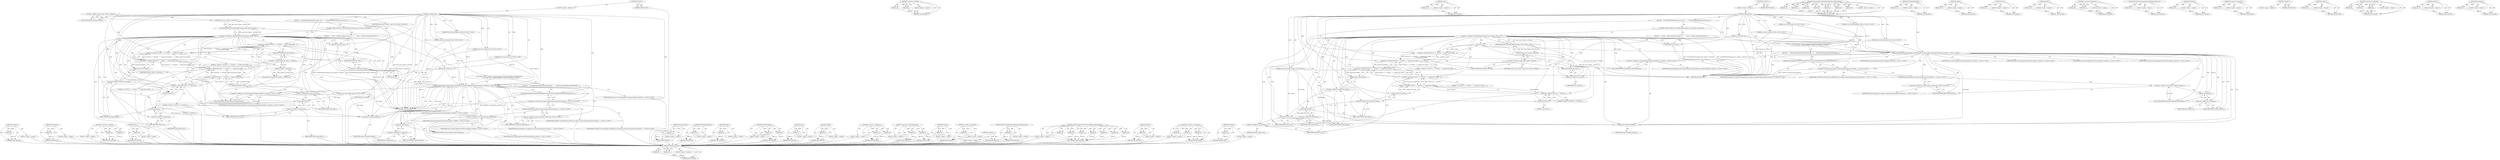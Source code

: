 digraph "GetPrefs" {
vulnerable_182 [label=<(METHOD,IsKnownCategory)>];
vulnerable_183 [label=<(PARAM,p1)>];
vulnerable_184 [label=<(PARAM,p2)>];
vulnerable_185 [label=<(BLOCK,&lt;empty&gt;,&lt;empty&gt;)>];
vulnerable_186 [label=<(METHOD_RETURN,ANY)>];
vulnerable_133 [label=<(METHOD,&lt;operator&gt;.shiftLeft)>];
vulnerable_134 [label=<(PARAM,p1)>];
vulnerable_135 [label=<(PARAM,p2)>];
vulnerable_136 [label=<(BLOCK,&lt;empty&gt;,&lt;empty&gt;)>];
vulnerable_137 [label=<(METHOD_RETURN,ANY)>];
vulnerable_154 [label=<(METHOD,spec)>];
vulnerable_155 [label=<(PARAM,p1)>];
vulnerable_156 [label=<(BLOCK,&lt;empty&gt;,&lt;empty&gt;)>];
vulnerable_157 [label=<(METHOD_RETURN,ANY)>];
vulnerable_6 [label=<(METHOD,&lt;global&gt;)<SUB>1</SUB>>];
vulnerable_7 [label=<(BLOCK,&lt;empty&gt;,&lt;empty&gt;)<SUB>1</SUB>>];
vulnerable_8 [label=<(METHOD,ImageFetched)<SUB>1</SUB>>];
vulnerable_9 [label="<(PARAM,const ContentSuggestion::ID&amp; id)<SUB>1</SUB>>"];
vulnerable_10 [label=<(PARAM,const GURL&amp; url)<SUB>2</SUB>>];
vulnerable_11 [label="<(PARAM,const base::string16&amp; title)<SUB>3</SUB>>"];
vulnerable_12 [label="<(PARAM,const base::string16&amp; text)<SUB>4</SUB>>"];
vulnerable_13 [label="<(PARAM,base::Time timeout_at)<SUB>5</SUB>>"];
vulnerable_14 [label="<(PARAM,const gfx::Image&amp; image)<SUB>6</SUB>>"];
vulnerable_15 [label=<(BLOCK,{
    if (!ShouldNotifyInState(app_status_liste...,{
    if (!ShouldNotifyInState(app_status_liste...)<SUB>6</SUB>>];
vulnerable_16 [label=<(CONTROL_STRUCTURE,IF,if (!ShouldNotifyInState(app_status_listener_.GetState())))<SUB>7</SUB>>];
vulnerable_17 [label=<(&lt;operator&gt;.logicalNot,!ShouldNotifyInState(app_status_listener_.GetSt...)<SUB>7</SUB>>];
vulnerable_18 [label=<(ShouldNotifyInState,ShouldNotifyInState(app_status_listener_.GetSta...)<SUB>7</SUB>>];
vulnerable_19 [label=<(GetState,app_status_listener_.GetState())<SUB>7</SUB>>];
vulnerable_20 [label=<(&lt;operator&gt;.fieldAccess,app_status_listener_.GetState)<SUB>7</SUB>>];
vulnerable_21 [label=<(IDENTIFIER,app_status_listener_,app_status_listener_.GetState())<SUB>7</SUB>>];
vulnerable_22 [label=<(FIELD_IDENTIFIER,GetState,GetState)<SUB>7</SUB>>];
vulnerable_23 [label=<(BLOCK,{
      return;  // Became foreground while we ...,{
      return;  // Became foreground while we ...)<SUB>7</SUB>>];
vulnerable_24 [label=<(RETURN,return;,return;)<SUB>8</SUB>>];
vulnerable_25 [label=<(&lt;operator&gt;.shiftLeft,DVLOG(1) &lt;&lt; &quot;Fetched &quot; &lt;&lt; image.Size().width() ...)<SUB>10</SUB>>];
vulnerable_26 [label=<(&lt;operator&gt;.shiftLeft,DVLOG(1) &lt;&lt; &quot;Fetched &quot; &lt;&lt; image.Size().width() ...)<SUB>10</SUB>>];
vulnerable_27 [label=<(&lt;operator&gt;.shiftLeft,DVLOG(1) &lt;&lt; &quot;Fetched &quot; &lt;&lt; image.Size().width() ...)<SUB>10</SUB>>];
vulnerable_28 [label=<(&lt;operator&gt;.shiftLeft,DVLOG(1) &lt;&lt; &quot;Fetched &quot; &lt;&lt; image.Size().width() ...)<SUB>10</SUB>>];
vulnerable_29 [label=<(&lt;operator&gt;.shiftLeft,DVLOG(1) &lt;&lt; &quot;Fetched &quot; &lt;&lt; image.Size().width())<SUB>10</SUB>>];
vulnerable_30 [label=<(&lt;operator&gt;.shiftLeft,DVLOG(1) &lt;&lt; &quot;Fetched &quot;)<SUB>10</SUB>>];
vulnerable_31 [label=<(DVLOG,DVLOG(1))<SUB>10</SUB>>];
vulnerable_32 [label=<(LITERAL,1,DVLOG(1))<SUB>10</SUB>>];
vulnerable_33 [label=<(LITERAL,&quot;Fetched &quot;,DVLOG(1) &lt;&lt; &quot;Fetched &quot;)<SUB>10</SUB>>];
vulnerable_34 [label=<(width,image.Size().width())<SUB>10</SUB>>];
vulnerable_35 [label=<(&lt;operator&gt;.fieldAccess,image.Size().width)<SUB>10</SUB>>];
vulnerable_36 [label=<(Size,image.Size())<SUB>10</SUB>>];
vulnerable_37 [label=<(&lt;operator&gt;.fieldAccess,image.Size)<SUB>10</SUB>>];
vulnerable_38 [label=<(IDENTIFIER,image,image.Size())<SUB>10</SUB>>];
vulnerable_39 [label=<(FIELD_IDENTIFIER,Size,Size)<SUB>10</SUB>>];
vulnerable_40 [label=<(FIELD_IDENTIFIER,width,width)<SUB>10</SUB>>];
vulnerable_41 [label=<(LITERAL,&quot;x&quot;,DVLOG(1) &lt;&lt; &quot;Fetched &quot; &lt;&lt; image.Size().width() ...)<SUB>10</SUB>>];
vulnerable_42 [label=<(height,image.Size().height())<SUB>11</SUB>>];
vulnerable_43 [label=<(&lt;operator&gt;.fieldAccess,image.Size().height)<SUB>11</SUB>>];
vulnerable_44 [label=<(Size,image.Size())<SUB>11</SUB>>];
vulnerable_45 [label=<(&lt;operator&gt;.fieldAccess,image.Size)<SUB>11</SUB>>];
vulnerable_46 [label=<(IDENTIFIER,image,image.Size())<SUB>11</SUB>>];
vulnerable_47 [label=<(FIELD_IDENTIFIER,Size,Size)<SUB>11</SUB>>];
vulnerable_48 [label=<(FIELD_IDENTIFIER,height,height)<SUB>11</SUB>>];
vulnerable_49 [label=<(LITERAL,&quot; image for &quot;,DVLOG(1) &lt;&lt; &quot;Fetched &quot; &lt;&lt; image.Size().width() ...)<SUB>11</SUB>>];
vulnerable_50 [label=<(spec,url.spec())<SUB>11</SUB>>];
vulnerable_51 [label=<(&lt;operator&gt;.fieldAccess,url.spec)<SUB>11</SUB>>];
vulnerable_52 [label=<(IDENTIFIER,url,url.spec())<SUB>11</SUB>>];
vulnerable_53 [label=<(FIELD_IDENTIFIER,spec,spec)<SUB>11</SUB>>];
vulnerable_54 [label="<(CONTROL_STRUCTURE,IF,if (ContentSuggestionsNotificationHelper::SendNotification(
             id, url, title, text, CropSquare(image), timeout_at)))<SUB>12</SUB>>"];
vulnerable_55 [label="<(ContentSuggestionsNotificationHelper.SendNotification,ContentSuggestionsNotificationHelper::SendNotif...)<SUB>12</SUB>>"];
vulnerable_56 [label="<(&lt;operator&gt;.fieldAccess,ContentSuggestionsNotificationHelper::SendNotif...)<SUB>12</SUB>>"];
vulnerable_57 [label="<(IDENTIFIER,ContentSuggestionsNotificationHelper,ContentSuggestionsNotificationHelper::SendNotif...)<SUB>12</SUB>>"];
vulnerable_58 [label=<(FIELD_IDENTIFIER,SendNotification,SendNotification)<SUB>12</SUB>>];
vulnerable_59 [label="<(IDENTIFIER,id,ContentSuggestionsNotificationHelper::SendNotif...)<SUB>13</SUB>>"];
vulnerable_60 [label="<(IDENTIFIER,url,ContentSuggestionsNotificationHelper::SendNotif...)<SUB>13</SUB>>"];
vulnerable_61 [label="<(IDENTIFIER,title,ContentSuggestionsNotificationHelper::SendNotif...)<SUB>13</SUB>>"];
vulnerable_62 [label="<(IDENTIFIER,text,ContentSuggestionsNotificationHelper::SendNotif...)<SUB>13</SUB>>"];
vulnerable_63 [label=<(CropSquare,CropSquare(image))<SUB>13</SUB>>];
vulnerable_64 [label=<(IDENTIFIER,image,CropSquare(image))<SUB>13</SUB>>];
vulnerable_65 [label="<(IDENTIFIER,timeout_at,ContentSuggestionsNotificationHelper::SendNotif...)<SUB>13</SUB>>"];
vulnerable_66 [label=<(BLOCK,{
       RecordContentSuggestionsNotificationIm...,{
       RecordContentSuggestionsNotificationIm...)<SUB>13</SUB>>];
vulnerable_67 [label=<(RecordContentSuggestionsNotificationImpression,RecordContentSuggestionsNotificationImpression(...)<SUB>14</SUB>>];
vulnerable_68 [label="<(&lt;operator&gt;.conditional,id.category().IsKnownCategory(KnownCategories::...)<SUB>15</SUB>>"];
vulnerable_69 [label="<(IsKnownCategory,id.category().IsKnownCategory(KnownCategories::...)<SUB>15</SUB>>"];
vulnerable_70 [label=<(&lt;operator&gt;.fieldAccess,id.category().IsKnownCategory)<SUB>15</SUB>>];
vulnerable_71 [label=<(category,id.category())<SUB>15</SUB>>];
vulnerable_72 [label=<(&lt;operator&gt;.fieldAccess,id.category)<SUB>15</SUB>>];
vulnerable_73 [label=<(IDENTIFIER,id,id.category())<SUB>15</SUB>>];
vulnerable_74 [label=<(FIELD_IDENTIFIER,category,category)<SUB>15</SUB>>];
vulnerable_75 [label=<(FIELD_IDENTIFIER,IsKnownCategory,IsKnownCategory)<SUB>15</SUB>>];
vulnerable_76 [label="<(&lt;operator&gt;.fieldAccess,KnownCategories::ARTICLES)<SUB>15</SUB>>"];
vulnerable_77 [label="<(IDENTIFIER,KnownCategories,id.category().IsKnownCategory(KnownCategories::...)<SUB>15</SUB>>"];
vulnerable_78 [label=<(FIELD_IDENTIFIER,ARTICLES,ARTICLES)<SUB>15</SUB>>];
vulnerable_79 [label="<(IDENTIFIER,CONTENT_SUGGESTIONS_ARTICLE,id.category().IsKnownCategory(KnownCategories::...)<SUB>16</SUB>>"];
vulnerable_80 [label="<(IDENTIFIER,CONTENT_SUGGESTIONS_NONARTICLE,id.category().IsKnownCategory(KnownCategories::...)<SUB>17</SUB>>"];
vulnerable_81 [label=<(METHOD_RETURN,void)<SUB>1</SUB>>];
vulnerable_83 [label=<(METHOD_RETURN,ANY)<SUB>1</SUB>>];
vulnerable_158 [label=<(METHOD,ContentSuggestionsNotificationHelper.SendNotification)>];
vulnerable_159 [label=<(PARAM,p1)>];
vulnerable_160 [label=<(PARAM,p2)>];
vulnerable_161 [label=<(PARAM,p3)>];
vulnerable_162 [label=<(PARAM,p4)>];
vulnerable_163 [label=<(PARAM,p5)>];
vulnerable_164 [label=<(PARAM,p6)>];
vulnerable_165 [label=<(PARAM,p7)>];
vulnerable_166 [label=<(BLOCK,&lt;empty&gt;,&lt;empty&gt;)>];
vulnerable_167 [label=<(METHOD_RETURN,ANY)>];
vulnerable_120 [label=<(METHOD,ShouldNotifyInState)>];
vulnerable_121 [label=<(PARAM,p1)>];
vulnerable_122 [label=<(BLOCK,&lt;empty&gt;,&lt;empty&gt;)>];
vulnerable_123 [label=<(METHOD_RETURN,ANY)>];
vulnerable_150 [label=<(METHOD,height)>];
vulnerable_151 [label=<(PARAM,p1)>];
vulnerable_152 [label=<(BLOCK,&lt;empty&gt;,&lt;empty&gt;)>];
vulnerable_153 [label=<(METHOD_RETURN,ANY)>];
vulnerable_146 [label=<(METHOD,Size)>];
vulnerable_147 [label=<(PARAM,p1)>];
vulnerable_148 [label=<(BLOCK,&lt;empty&gt;,&lt;empty&gt;)>];
vulnerable_149 [label=<(METHOD_RETURN,ANY)>];
vulnerable_142 [label=<(METHOD,width)>];
vulnerable_143 [label=<(PARAM,p1)>];
vulnerable_144 [label=<(BLOCK,&lt;empty&gt;,&lt;empty&gt;)>];
vulnerable_145 [label=<(METHOD_RETURN,ANY)>];
vulnerable_128 [label=<(METHOD,&lt;operator&gt;.fieldAccess)>];
vulnerable_129 [label=<(PARAM,p1)>];
vulnerable_130 [label=<(PARAM,p2)>];
vulnerable_131 [label=<(BLOCK,&lt;empty&gt;,&lt;empty&gt;)>];
vulnerable_132 [label=<(METHOD_RETURN,ANY)>];
vulnerable_172 [label=<(METHOD,RecordContentSuggestionsNotificationImpression)>];
vulnerable_173 [label=<(PARAM,p1)>];
vulnerable_174 [label=<(BLOCK,&lt;empty&gt;,&lt;empty&gt;)>];
vulnerable_175 [label=<(METHOD_RETURN,ANY)>];
vulnerable_124 [label=<(METHOD,GetState)>];
vulnerable_125 [label=<(PARAM,p1)>];
vulnerable_126 [label=<(BLOCK,&lt;empty&gt;,&lt;empty&gt;)>];
vulnerable_127 [label=<(METHOD_RETURN,ANY)>];
vulnerable_116 [label=<(METHOD,&lt;operator&gt;.logicalNot)>];
vulnerable_117 [label=<(PARAM,p1)>];
vulnerable_118 [label=<(BLOCK,&lt;empty&gt;,&lt;empty&gt;)>];
vulnerable_119 [label=<(METHOD_RETURN,ANY)>];
vulnerable_110 [label=<(METHOD,&lt;global&gt;)<SUB>1</SUB>>];
vulnerable_111 [label=<(BLOCK,&lt;empty&gt;,&lt;empty&gt;)>];
vulnerable_112 [label=<(METHOD_RETURN,ANY)>];
vulnerable_187 [label=<(METHOD,category)>];
vulnerable_188 [label=<(PARAM,p1)>];
vulnerable_189 [label=<(BLOCK,&lt;empty&gt;,&lt;empty&gt;)>];
vulnerable_190 [label=<(METHOD_RETURN,ANY)>];
vulnerable_176 [label=<(METHOD,&lt;operator&gt;.conditional)>];
vulnerable_177 [label=<(PARAM,p1)>];
vulnerable_178 [label=<(PARAM,p2)>];
vulnerable_179 [label=<(PARAM,p3)>];
vulnerable_180 [label=<(BLOCK,&lt;empty&gt;,&lt;empty&gt;)>];
vulnerable_181 [label=<(METHOD_RETURN,ANY)>];
vulnerable_138 [label=<(METHOD,DVLOG)>];
vulnerable_139 [label=<(PARAM,p1)>];
vulnerable_140 [label=<(BLOCK,&lt;empty&gt;,&lt;empty&gt;)>];
vulnerable_141 [label=<(METHOD_RETURN,ANY)>];
vulnerable_168 [label=<(METHOD,CropSquare)>];
vulnerable_169 [label=<(PARAM,p1)>];
vulnerable_170 [label=<(BLOCK,&lt;empty&gt;,&lt;empty&gt;)>];
vulnerable_171 [label=<(METHOD_RETURN,ANY)>];
fixed_205 [label=<(METHOD,category)>];
fixed_206 [label=<(PARAM,p1)>];
fixed_207 [label=<(BLOCK,&lt;empty&gt;,&lt;empty&gt;)>];
fixed_208 [label=<(METHOD_RETURN,ANY)>];
fixed_186 [label=<(METHOD,CropSquare)>];
fixed_187 [label=<(PARAM,p1)>];
fixed_188 [label=<(BLOCK,&lt;empty&gt;,&lt;empty&gt;)>];
fixed_189 [label=<(METHOD_RETURN,ANY)>];
fixed_138 [label=<(METHOD,&lt;operator&gt;.shiftLeft)>];
fixed_139 [label=<(PARAM,p1)>];
fixed_140 [label=<(PARAM,p2)>];
fixed_141 [label=<(BLOCK,&lt;empty&gt;,&lt;empty&gt;)>];
fixed_142 [label=<(METHOD_RETURN,ANY)>];
fixed_159 [label=<(METHOD,spec)>];
fixed_160 [label=<(PARAM,p1)>];
fixed_161 [label=<(BLOCK,&lt;empty&gt;,&lt;empty&gt;)>];
fixed_162 [label=<(METHOD_RETURN,ANY)>];
fixed_6 [label=<(METHOD,&lt;global&gt;)<SUB>1</SUB>>];
fixed_7 [label=<(BLOCK,&lt;empty&gt;,&lt;empty&gt;)<SUB>1</SUB>>];
fixed_8 [label=<(METHOD,ImageFetched)<SUB>1</SUB>>];
fixed_9 [label="<(PARAM,const ContentSuggestion::ID&amp; id)<SUB>1</SUB>>"];
fixed_10 [label=<(PARAM,const GURL&amp; url)<SUB>2</SUB>>];
fixed_11 [label="<(PARAM,const base::string16&amp; title)<SUB>3</SUB>>"];
fixed_12 [label="<(PARAM,const base::string16&amp; text)<SUB>4</SUB>>"];
fixed_13 [label="<(PARAM,base::Time timeout_at)<SUB>5</SUB>>"];
fixed_14 [label="<(PARAM,const gfx::Image&amp; image)<SUB>6</SUB>>"];
fixed_15 [label=<(BLOCK,{
    if (!ShouldNotifyInState(app_status_liste...,{
    if (!ShouldNotifyInState(app_status_liste...)<SUB>6</SUB>>];
fixed_16 [label=<(CONTROL_STRUCTURE,IF,if (!ShouldNotifyInState(app_status_listener_.GetState())))<SUB>7</SUB>>];
fixed_17 [label=<(&lt;operator&gt;.logicalNot,!ShouldNotifyInState(app_status_listener_.GetSt...)<SUB>7</SUB>>];
fixed_18 [label=<(ShouldNotifyInState,ShouldNotifyInState(app_status_listener_.GetSta...)<SUB>7</SUB>>];
fixed_19 [label=<(GetState,app_status_listener_.GetState())<SUB>7</SUB>>];
fixed_20 [label=<(&lt;operator&gt;.fieldAccess,app_status_listener_.GetState)<SUB>7</SUB>>];
fixed_21 [label=<(IDENTIFIER,app_status_listener_,app_status_listener_.GetState())<SUB>7</SUB>>];
fixed_22 [label=<(FIELD_IDENTIFIER,GetState,GetState)<SUB>7</SUB>>];
fixed_23 [label=<(BLOCK,{
      return;  // Became foreground while we ...,{
      return;  // Became foreground while we ...)<SUB>7</SUB>>];
fixed_24 [label=<(RETURN,return;,return;)<SUB>8</SUB>>];
fixed_25 [label=<(&lt;operator&gt;.shiftLeft,DVLOG(1) &lt;&lt; &quot;Fetched &quot; &lt;&lt; image.Size().width() ...)<SUB>10</SUB>>];
fixed_26 [label=<(&lt;operator&gt;.shiftLeft,DVLOG(1) &lt;&lt; &quot;Fetched &quot; &lt;&lt; image.Size().width() ...)<SUB>10</SUB>>];
fixed_27 [label=<(&lt;operator&gt;.shiftLeft,DVLOG(1) &lt;&lt; &quot;Fetched &quot; &lt;&lt; image.Size().width() ...)<SUB>10</SUB>>];
fixed_28 [label=<(&lt;operator&gt;.shiftLeft,DVLOG(1) &lt;&lt; &quot;Fetched &quot; &lt;&lt; image.Size().width() ...)<SUB>10</SUB>>];
fixed_29 [label=<(&lt;operator&gt;.shiftLeft,DVLOG(1) &lt;&lt; &quot;Fetched &quot; &lt;&lt; image.Size().width())<SUB>10</SUB>>];
fixed_30 [label=<(&lt;operator&gt;.shiftLeft,DVLOG(1) &lt;&lt; &quot;Fetched &quot;)<SUB>10</SUB>>];
fixed_31 [label=<(DVLOG,DVLOG(1))<SUB>10</SUB>>];
fixed_32 [label=<(LITERAL,1,DVLOG(1))<SUB>10</SUB>>];
fixed_33 [label=<(LITERAL,&quot;Fetched &quot;,DVLOG(1) &lt;&lt; &quot;Fetched &quot;)<SUB>10</SUB>>];
fixed_34 [label=<(width,image.Size().width())<SUB>10</SUB>>];
fixed_35 [label=<(&lt;operator&gt;.fieldAccess,image.Size().width)<SUB>10</SUB>>];
fixed_36 [label=<(Size,image.Size())<SUB>10</SUB>>];
fixed_37 [label=<(&lt;operator&gt;.fieldAccess,image.Size)<SUB>10</SUB>>];
fixed_38 [label=<(IDENTIFIER,image,image.Size())<SUB>10</SUB>>];
fixed_39 [label=<(FIELD_IDENTIFIER,Size,Size)<SUB>10</SUB>>];
fixed_40 [label=<(FIELD_IDENTIFIER,width,width)<SUB>10</SUB>>];
fixed_41 [label=<(LITERAL,&quot;x&quot;,DVLOG(1) &lt;&lt; &quot;Fetched &quot; &lt;&lt; image.Size().width() ...)<SUB>10</SUB>>];
fixed_42 [label=<(height,image.Size().height())<SUB>11</SUB>>];
fixed_43 [label=<(&lt;operator&gt;.fieldAccess,image.Size().height)<SUB>11</SUB>>];
fixed_44 [label=<(Size,image.Size())<SUB>11</SUB>>];
fixed_45 [label=<(&lt;operator&gt;.fieldAccess,image.Size)<SUB>11</SUB>>];
fixed_46 [label=<(IDENTIFIER,image,image.Size())<SUB>11</SUB>>];
fixed_47 [label=<(FIELD_IDENTIFIER,Size,Size)<SUB>11</SUB>>];
fixed_48 [label=<(FIELD_IDENTIFIER,height,height)<SUB>11</SUB>>];
fixed_49 [label=<(LITERAL,&quot; image for &quot;,DVLOG(1) &lt;&lt; &quot;Fetched &quot; &lt;&lt; image.Size().width() ...)<SUB>11</SUB>>];
fixed_50 [label=<(spec,url.spec())<SUB>11</SUB>>];
fixed_51 [label=<(&lt;operator&gt;.fieldAccess,url.spec)<SUB>11</SUB>>];
fixed_52 [label=<(IDENTIFIER,url,url.spec())<SUB>11</SUB>>];
fixed_53 [label=<(FIELD_IDENTIFIER,spec,spec)<SUB>11</SUB>>];
fixed_54 [label=<(ConsumeQuota,ConsumeQuota(profile_-&gt;GetPrefs()))<SUB>12</SUB>>];
fixed_55 [label=<(GetPrefs,profile_-&gt;GetPrefs())<SUB>12</SUB>>];
fixed_56 [label=<(&lt;operator&gt;.indirectFieldAccess,profile_-&gt;GetPrefs)<SUB>12</SUB>>];
fixed_57 [label=<(IDENTIFIER,profile_,profile_-&gt;GetPrefs())<SUB>12</SUB>>];
fixed_58 [label=<(FIELD_IDENTIFIER,GetPrefs,GetPrefs)<SUB>12</SUB>>];
fixed_59 [label="<(CONTROL_STRUCTURE,IF,if (ContentSuggestionsNotificationHelper::SendNotification(
             id, url, title, text, CropSquare(image), timeout_at)))<SUB>13</SUB>>"];
fixed_60 [label="<(ContentSuggestionsNotificationHelper.SendNotification,ContentSuggestionsNotificationHelper::SendNotif...)<SUB>13</SUB>>"];
fixed_61 [label="<(&lt;operator&gt;.fieldAccess,ContentSuggestionsNotificationHelper::SendNotif...)<SUB>13</SUB>>"];
fixed_62 [label="<(IDENTIFIER,ContentSuggestionsNotificationHelper,ContentSuggestionsNotificationHelper::SendNotif...)<SUB>13</SUB>>"];
fixed_63 [label=<(FIELD_IDENTIFIER,SendNotification,SendNotification)<SUB>13</SUB>>];
fixed_64 [label="<(IDENTIFIER,id,ContentSuggestionsNotificationHelper::SendNotif...)<SUB>14</SUB>>"];
fixed_65 [label="<(IDENTIFIER,url,ContentSuggestionsNotificationHelper::SendNotif...)<SUB>14</SUB>>"];
fixed_66 [label="<(IDENTIFIER,title,ContentSuggestionsNotificationHelper::SendNotif...)<SUB>14</SUB>>"];
fixed_67 [label="<(IDENTIFIER,text,ContentSuggestionsNotificationHelper::SendNotif...)<SUB>14</SUB>>"];
fixed_68 [label=<(CropSquare,CropSquare(image))<SUB>14</SUB>>];
fixed_69 [label=<(IDENTIFIER,image,CropSquare(image))<SUB>14</SUB>>];
fixed_70 [label="<(IDENTIFIER,timeout_at,ContentSuggestionsNotificationHelper::SendNotif...)<SUB>14</SUB>>"];
fixed_71 [label=<(BLOCK,{
       RecordContentSuggestionsNotificationIm...,{
       RecordContentSuggestionsNotificationIm...)<SUB>14</SUB>>];
fixed_72 [label=<(RecordContentSuggestionsNotificationImpression,RecordContentSuggestionsNotificationImpression(...)<SUB>15</SUB>>];
fixed_73 [label="<(&lt;operator&gt;.conditional,id.category().IsKnownCategory(KnownCategories::...)<SUB>16</SUB>>"];
fixed_74 [label="<(IsKnownCategory,id.category().IsKnownCategory(KnownCategories::...)<SUB>16</SUB>>"];
fixed_75 [label=<(&lt;operator&gt;.fieldAccess,id.category().IsKnownCategory)<SUB>16</SUB>>];
fixed_76 [label=<(category,id.category())<SUB>16</SUB>>];
fixed_77 [label=<(&lt;operator&gt;.fieldAccess,id.category)<SUB>16</SUB>>];
fixed_78 [label=<(IDENTIFIER,id,id.category())<SUB>16</SUB>>];
fixed_79 [label=<(FIELD_IDENTIFIER,category,category)<SUB>16</SUB>>];
fixed_80 [label=<(FIELD_IDENTIFIER,IsKnownCategory,IsKnownCategory)<SUB>16</SUB>>];
fixed_81 [label="<(&lt;operator&gt;.fieldAccess,KnownCategories::ARTICLES)<SUB>16</SUB>>"];
fixed_82 [label="<(IDENTIFIER,KnownCategories,id.category().IsKnownCategory(KnownCategories::...)<SUB>16</SUB>>"];
fixed_83 [label=<(FIELD_IDENTIFIER,ARTICLES,ARTICLES)<SUB>16</SUB>>];
fixed_84 [label="<(IDENTIFIER,CONTENT_SUGGESTIONS_ARTICLE,id.category().IsKnownCategory(KnownCategories::...)<SUB>17</SUB>>"];
fixed_85 [label="<(IDENTIFIER,CONTENT_SUGGESTIONS_NONARTICLE,id.category().IsKnownCategory(KnownCategories::...)<SUB>18</SUB>>"];
fixed_86 [label=<(METHOD_RETURN,void)<SUB>1</SUB>>];
fixed_88 [label=<(METHOD_RETURN,ANY)<SUB>1</SUB>>];
fixed_163 [label=<(METHOD,ConsumeQuota)>];
fixed_164 [label=<(PARAM,p1)>];
fixed_165 [label=<(BLOCK,&lt;empty&gt;,&lt;empty&gt;)>];
fixed_166 [label=<(METHOD_RETURN,ANY)>];
fixed_125 [label=<(METHOD,ShouldNotifyInState)>];
fixed_126 [label=<(PARAM,p1)>];
fixed_127 [label=<(BLOCK,&lt;empty&gt;,&lt;empty&gt;)>];
fixed_128 [label=<(METHOD_RETURN,ANY)>];
fixed_155 [label=<(METHOD,height)>];
fixed_156 [label=<(PARAM,p1)>];
fixed_157 [label=<(BLOCK,&lt;empty&gt;,&lt;empty&gt;)>];
fixed_158 [label=<(METHOD_RETURN,ANY)>];
fixed_200 [label=<(METHOD,IsKnownCategory)>];
fixed_201 [label=<(PARAM,p1)>];
fixed_202 [label=<(PARAM,p2)>];
fixed_203 [label=<(BLOCK,&lt;empty&gt;,&lt;empty&gt;)>];
fixed_204 [label=<(METHOD_RETURN,ANY)>];
fixed_151 [label=<(METHOD,Size)>];
fixed_152 [label=<(PARAM,p1)>];
fixed_153 [label=<(BLOCK,&lt;empty&gt;,&lt;empty&gt;)>];
fixed_154 [label=<(METHOD_RETURN,ANY)>];
fixed_147 [label=<(METHOD,width)>];
fixed_148 [label=<(PARAM,p1)>];
fixed_149 [label=<(BLOCK,&lt;empty&gt;,&lt;empty&gt;)>];
fixed_150 [label=<(METHOD_RETURN,ANY)>];
fixed_133 [label=<(METHOD,&lt;operator&gt;.fieldAccess)>];
fixed_134 [label=<(PARAM,p1)>];
fixed_135 [label=<(PARAM,p2)>];
fixed_136 [label=<(BLOCK,&lt;empty&gt;,&lt;empty&gt;)>];
fixed_137 [label=<(METHOD_RETURN,ANY)>];
fixed_171 [label=<(METHOD,&lt;operator&gt;.indirectFieldAccess)>];
fixed_172 [label=<(PARAM,p1)>];
fixed_173 [label=<(PARAM,p2)>];
fixed_174 [label=<(BLOCK,&lt;empty&gt;,&lt;empty&gt;)>];
fixed_175 [label=<(METHOD_RETURN,ANY)>];
fixed_129 [label=<(METHOD,GetState)>];
fixed_130 [label=<(PARAM,p1)>];
fixed_131 [label=<(BLOCK,&lt;empty&gt;,&lt;empty&gt;)>];
fixed_132 [label=<(METHOD_RETURN,ANY)>];
fixed_121 [label=<(METHOD,&lt;operator&gt;.logicalNot)>];
fixed_122 [label=<(PARAM,p1)>];
fixed_123 [label=<(BLOCK,&lt;empty&gt;,&lt;empty&gt;)>];
fixed_124 [label=<(METHOD_RETURN,ANY)>];
fixed_115 [label=<(METHOD,&lt;global&gt;)<SUB>1</SUB>>];
fixed_116 [label=<(BLOCK,&lt;empty&gt;,&lt;empty&gt;)>];
fixed_117 [label=<(METHOD_RETURN,ANY)>];
fixed_190 [label=<(METHOD,RecordContentSuggestionsNotificationImpression)>];
fixed_191 [label=<(PARAM,p1)>];
fixed_192 [label=<(BLOCK,&lt;empty&gt;,&lt;empty&gt;)>];
fixed_193 [label=<(METHOD_RETURN,ANY)>];
fixed_176 [label=<(METHOD,ContentSuggestionsNotificationHelper.SendNotification)>];
fixed_177 [label=<(PARAM,p1)>];
fixed_178 [label=<(PARAM,p2)>];
fixed_179 [label=<(PARAM,p3)>];
fixed_180 [label=<(PARAM,p4)>];
fixed_181 [label=<(PARAM,p5)>];
fixed_182 [label=<(PARAM,p6)>];
fixed_183 [label=<(PARAM,p7)>];
fixed_184 [label=<(BLOCK,&lt;empty&gt;,&lt;empty&gt;)>];
fixed_185 [label=<(METHOD_RETURN,ANY)>];
fixed_143 [label=<(METHOD,DVLOG)>];
fixed_144 [label=<(PARAM,p1)>];
fixed_145 [label=<(BLOCK,&lt;empty&gt;,&lt;empty&gt;)>];
fixed_146 [label=<(METHOD_RETURN,ANY)>];
fixed_194 [label=<(METHOD,&lt;operator&gt;.conditional)>];
fixed_195 [label=<(PARAM,p1)>];
fixed_196 [label=<(PARAM,p2)>];
fixed_197 [label=<(PARAM,p3)>];
fixed_198 [label=<(BLOCK,&lt;empty&gt;,&lt;empty&gt;)>];
fixed_199 [label=<(METHOD_RETURN,ANY)>];
fixed_167 [label=<(METHOD,GetPrefs)>];
fixed_168 [label=<(PARAM,p1)>];
fixed_169 [label=<(BLOCK,&lt;empty&gt;,&lt;empty&gt;)>];
fixed_170 [label=<(METHOD_RETURN,ANY)>];
vulnerable_182 -> vulnerable_183  [key=0, label="AST: "];
vulnerable_182 -> vulnerable_183  [key=1, label="DDG: "];
vulnerable_182 -> vulnerable_185  [key=0, label="AST: "];
vulnerable_182 -> vulnerable_184  [key=0, label="AST: "];
vulnerable_182 -> vulnerable_184  [key=1, label="DDG: "];
vulnerable_182 -> vulnerable_186  [key=0, label="AST: "];
vulnerable_182 -> vulnerable_186  [key=1, label="CFG: "];
vulnerable_183 -> vulnerable_186  [key=0, label="DDG: p1"];
vulnerable_184 -> vulnerable_186  [key=0, label="DDG: p2"];
vulnerable_133 -> vulnerable_134  [key=0, label="AST: "];
vulnerable_133 -> vulnerable_134  [key=1, label="DDG: "];
vulnerable_133 -> vulnerable_136  [key=0, label="AST: "];
vulnerable_133 -> vulnerable_135  [key=0, label="AST: "];
vulnerable_133 -> vulnerable_135  [key=1, label="DDG: "];
vulnerable_133 -> vulnerable_137  [key=0, label="AST: "];
vulnerable_133 -> vulnerable_137  [key=1, label="CFG: "];
vulnerable_134 -> vulnerable_137  [key=0, label="DDG: p1"];
vulnerable_135 -> vulnerable_137  [key=0, label="DDG: p2"];
vulnerable_154 -> vulnerable_155  [key=0, label="AST: "];
vulnerable_154 -> vulnerable_155  [key=1, label="DDG: "];
vulnerable_154 -> vulnerable_156  [key=0, label="AST: "];
vulnerable_154 -> vulnerable_157  [key=0, label="AST: "];
vulnerable_154 -> vulnerable_157  [key=1, label="CFG: "];
vulnerable_155 -> vulnerable_157  [key=0, label="DDG: p1"];
vulnerable_6 -> vulnerable_7  [key=0, label="AST: "];
vulnerable_6 -> vulnerable_83  [key=0, label="AST: "];
vulnerable_6 -> vulnerable_83  [key=1, label="CFG: "];
vulnerable_7 -> vulnerable_8  [key=0, label="AST: "];
vulnerable_8 -> vulnerable_9  [key=0, label="AST: "];
vulnerable_8 -> vulnerable_9  [key=1, label="DDG: "];
vulnerable_8 -> vulnerable_10  [key=0, label="AST: "];
vulnerable_8 -> vulnerable_10  [key=1, label="DDG: "];
vulnerable_8 -> vulnerable_11  [key=0, label="AST: "];
vulnerable_8 -> vulnerable_11  [key=1, label="DDG: "];
vulnerable_8 -> vulnerable_12  [key=0, label="AST: "];
vulnerable_8 -> vulnerable_12  [key=1, label="DDG: "];
vulnerable_8 -> vulnerable_13  [key=0, label="AST: "];
vulnerable_8 -> vulnerable_13  [key=1, label="DDG: "];
vulnerable_8 -> vulnerable_14  [key=0, label="AST: "];
vulnerable_8 -> vulnerable_14  [key=1, label="DDG: "];
vulnerable_8 -> vulnerable_15  [key=0, label="AST: "];
vulnerable_8 -> vulnerable_81  [key=0, label="AST: "];
vulnerable_8 -> vulnerable_22  [key=0, label="CFG: "];
vulnerable_8 -> vulnerable_24  [key=0, label="DDG: "];
vulnerable_8 -> vulnerable_26  [key=0, label="DDG: "];
vulnerable_8 -> vulnerable_55  [key=0, label="DDG: "];
vulnerable_8 -> vulnerable_63  [key=0, label="DDG: "];
vulnerable_8 -> vulnerable_67  [key=0, label="DDG: "];
vulnerable_8 -> vulnerable_28  [key=0, label="DDG: "];
vulnerable_8 -> vulnerable_68  [key=0, label="DDG: "];
vulnerable_8 -> vulnerable_30  [key=0, label="DDG: "];
vulnerable_8 -> vulnerable_31  [key=0, label="DDG: "];
vulnerable_9 -> vulnerable_81  [key=0, label="DDG: id"];
vulnerable_9 -> vulnerable_55  [key=0, label="DDG: id"];
vulnerable_10 -> vulnerable_81  [key=0, label="DDG: url"];
vulnerable_10 -> vulnerable_50  [key=0, label="DDG: url"];
vulnerable_10 -> vulnerable_55  [key=0, label="DDG: url"];
vulnerable_11 -> vulnerable_81  [key=0, label="DDG: title"];
vulnerable_11 -> vulnerable_55  [key=0, label="DDG: title"];
vulnerable_12 -> vulnerable_81  [key=0, label="DDG: text"];
vulnerable_12 -> vulnerable_55  [key=0, label="DDG: text"];
vulnerable_13 -> vulnerable_81  [key=0, label="DDG: timeout_at"];
vulnerable_13 -> vulnerable_55  [key=0, label="DDG: timeout_at"];
vulnerable_14 -> vulnerable_81  [key=0, label="DDG: image"];
vulnerable_14 -> vulnerable_63  [key=0, label="DDG: image"];
vulnerable_14 -> vulnerable_44  [key=0, label="DDG: image"];
vulnerable_14 -> vulnerable_36  [key=0, label="DDG: image"];
vulnerable_15 -> vulnerable_16  [key=0, label="AST: "];
vulnerable_15 -> vulnerable_25  [key=0, label="AST: "];
vulnerable_15 -> vulnerable_54  [key=0, label="AST: "];
vulnerable_16 -> vulnerable_17  [key=0, label="AST: "];
vulnerable_16 -> vulnerable_23  [key=0, label="AST: "];
vulnerable_17 -> vulnerable_18  [key=0, label="AST: "];
vulnerable_17 -> vulnerable_24  [key=0, label="CFG: "];
vulnerable_17 -> vulnerable_24  [key=1, label="CDG: "];
vulnerable_17 -> vulnerable_31  [key=0, label="CFG: "];
vulnerable_17 -> vulnerable_31  [key=1, label="CDG: "];
vulnerable_17 -> vulnerable_81  [key=0, label="DDG: ShouldNotifyInState(app_status_listener_.GetState())"];
vulnerable_17 -> vulnerable_81  [key=1, label="DDG: !ShouldNotifyInState(app_status_listener_.GetState())"];
vulnerable_17 -> vulnerable_47  [key=0, label="CDG: "];
vulnerable_17 -> vulnerable_30  [key=0, label="CDG: "];
vulnerable_17 -> vulnerable_34  [key=0, label="CDG: "];
vulnerable_17 -> vulnerable_48  [key=0, label="CDG: "];
vulnerable_17 -> vulnerable_26  [key=0, label="CDG: "];
vulnerable_17 -> vulnerable_42  [key=0, label="CDG: "];
vulnerable_17 -> vulnerable_51  [key=0, label="CDG: "];
vulnerable_17 -> vulnerable_28  [key=0, label="CDG: "];
vulnerable_17 -> vulnerable_37  [key=0, label="CDG: "];
vulnerable_17 -> vulnerable_25  [key=0, label="CDG: "];
vulnerable_17 -> vulnerable_56  [key=0, label="CDG: "];
vulnerable_17 -> vulnerable_45  [key=0, label="CDG: "];
vulnerable_17 -> vulnerable_27  [key=0, label="CDG: "];
vulnerable_17 -> vulnerable_40  [key=0, label="CDG: "];
vulnerable_17 -> vulnerable_29  [key=0, label="CDG: "];
vulnerable_17 -> vulnerable_50  [key=0, label="CDG: "];
vulnerable_17 -> vulnerable_44  [key=0, label="CDG: "];
vulnerable_17 -> vulnerable_35  [key=0, label="CDG: "];
vulnerable_17 -> vulnerable_43  [key=0, label="CDG: "];
vulnerable_17 -> vulnerable_58  [key=0, label="CDG: "];
vulnerable_17 -> vulnerable_36  [key=0, label="CDG: "];
vulnerable_17 -> vulnerable_53  [key=0, label="CDG: "];
vulnerable_17 -> vulnerable_63  [key=0, label="CDG: "];
vulnerable_17 -> vulnerable_55  [key=0, label="CDG: "];
vulnerable_17 -> vulnerable_39  [key=0, label="CDG: "];
vulnerable_18 -> vulnerable_19  [key=0, label="AST: "];
vulnerable_18 -> vulnerable_17  [key=0, label="CFG: "];
vulnerable_18 -> vulnerable_17  [key=1, label="DDG: app_status_listener_.GetState()"];
vulnerable_18 -> vulnerable_81  [key=0, label="DDG: app_status_listener_.GetState()"];
vulnerable_19 -> vulnerable_20  [key=0, label="AST: "];
vulnerable_19 -> vulnerable_18  [key=0, label="CFG: "];
vulnerable_19 -> vulnerable_18  [key=1, label="DDG: app_status_listener_.GetState"];
vulnerable_19 -> vulnerable_81  [key=0, label="DDG: app_status_listener_.GetState"];
vulnerable_20 -> vulnerable_21  [key=0, label="AST: "];
vulnerable_20 -> vulnerable_22  [key=0, label="AST: "];
vulnerable_20 -> vulnerable_19  [key=0, label="CFG: "];
vulnerable_22 -> vulnerable_20  [key=0, label="CFG: "];
vulnerable_23 -> vulnerable_24  [key=0, label="AST: "];
vulnerable_24 -> vulnerable_81  [key=0, label="CFG: "];
vulnerable_24 -> vulnerable_81  [key=1, label="DDG: &lt;RET&gt;"];
vulnerable_25 -> vulnerable_26  [key=0, label="AST: "];
vulnerable_25 -> vulnerable_50  [key=0, label="AST: "];
vulnerable_25 -> vulnerable_58  [key=0, label="CFG: "];
vulnerable_26 -> vulnerable_27  [key=0, label="AST: "];
vulnerable_26 -> vulnerable_49  [key=0, label="AST: "];
vulnerable_26 -> vulnerable_53  [key=0, label="CFG: "];
vulnerable_26 -> vulnerable_25  [key=0, label="DDG: DVLOG(1) &lt;&lt; &quot;Fetched &quot; &lt;&lt; image.Size().width() &lt;&lt; &quot;x&quot;
              &lt;&lt; image.Size().height()"];
vulnerable_26 -> vulnerable_25  [key=1, label="DDG: &quot; image for &quot;"];
vulnerable_27 -> vulnerable_28  [key=0, label="AST: "];
vulnerable_27 -> vulnerable_42  [key=0, label="AST: "];
vulnerable_27 -> vulnerable_26  [key=0, label="CFG: "];
vulnerable_27 -> vulnerable_26  [key=1, label="DDG: DVLOG(1) &lt;&lt; &quot;Fetched &quot; &lt;&lt; image.Size().width() &lt;&lt; &quot;x&quot;"];
vulnerable_27 -> vulnerable_26  [key=2, label="DDG: image.Size().height()"];
vulnerable_28 -> vulnerable_29  [key=0, label="AST: "];
vulnerable_28 -> vulnerable_41  [key=0, label="AST: "];
vulnerable_28 -> vulnerable_47  [key=0, label="CFG: "];
vulnerable_28 -> vulnerable_27  [key=0, label="DDG: DVLOG(1) &lt;&lt; &quot;Fetched &quot; &lt;&lt; image.Size().width()"];
vulnerable_28 -> vulnerable_27  [key=1, label="DDG: &quot;x&quot;"];
vulnerable_29 -> vulnerable_30  [key=0, label="AST: "];
vulnerable_29 -> vulnerable_34  [key=0, label="AST: "];
vulnerable_29 -> vulnerable_28  [key=0, label="CFG: "];
vulnerable_29 -> vulnerable_28  [key=1, label="DDG: DVLOG(1) &lt;&lt; &quot;Fetched &quot;"];
vulnerable_29 -> vulnerable_28  [key=2, label="DDG: image.Size().width()"];
vulnerable_30 -> vulnerable_31  [key=0, label="AST: "];
vulnerable_30 -> vulnerable_33  [key=0, label="AST: "];
vulnerable_30 -> vulnerable_39  [key=0, label="CFG: "];
vulnerable_30 -> vulnerable_29  [key=0, label="DDG: DVLOG(1)"];
vulnerable_30 -> vulnerable_29  [key=1, label="DDG: &quot;Fetched &quot;"];
vulnerable_31 -> vulnerable_32  [key=0, label="AST: "];
vulnerable_31 -> vulnerable_30  [key=0, label="CFG: "];
vulnerable_31 -> vulnerable_30  [key=1, label="DDG: 1"];
vulnerable_34 -> vulnerable_35  [key=0, label="AST: "];
vulnerable_34 -> vulnerable_29  [key=0, label="CFG: "];
vulnerable_34 -> vulnerable_29  [key=1, label="DDG: image.Size().width"];
vulnerable_35 -> vulnerable_36  [key=0, label="AST: "];
vulnerable_35 -> vulnerable_40  [key=0, label="AST: "];
vulnerable_35 -> vulnerable_34  [key=0, label="CFG: "];
vulnerable_36 -> vulnerable_37  [key=0, label="AST: "];
vulnerable_36 -> vulnerable_40  [key=0, label="CFG: "];
vulnerable_36 -> vulnerable_44  [key=0, label="DDG: image.Size"];
vulnerable_37 -> vulnerable_38  [key=0, label="AST: "];
vulnerable_37 -> vulnerable_39  [key=0, label="AST: "];
vulnerable_37 -> vulnerable_36  [key=0, label="CFG: "];
vulnerable_39 -> vulnerable_37  [key=0, label="CFG: "];
vulnerable_40 -> vulnerable_35  [key=0, label="CFG: "];
vulnerable_42 -> vulnerable_43  [key=0, label="AST: "];
vulnerable_42 -> vulnerable_27  [key=0, label="CFG: "];
vulnerable_42 -> vulnerable_27  [key=1, label="DDG: image.Size().height"];
vulnerable_43 -> vulnerable_44  [key=0, label="AST: "];
vulnerable_43 -> vulnerable_48  [key=0, label="AST: "];
vulnerable_43 -> vulnerable_42  [key=0, label="CFG: "];
vulnerable_44 -> vulnerable_45  [key=0, label="AST: "];
vulnerable_44 -> vulnerable_48  [key=0, label="CFG: "];
vulnerable_44 -> vulnerable_63  [key=0, label="DDG: image.Size"];
vulnerable_45 -> vulnerable_46  [key=0, label="AST: "];
vulnerable_45 -> vulnerable_47  [key=0, label="AST: "];
vulnerable_45 -> vulnerable_44  [key=0, label="CFG: "];
vulnerable_47 -> vulnerable_45  [key=0, label="CFG: "];
vulnerable_48 -> vulnerable_43  [key=0, label="CFG: "];
vulnerable_50 -> vulnerable_51  [key=0, label="AST: "];
vulnerable_50 -> vulnerable_25  [key=0, label="CFG: "];
vulnerable_50 -> vulnerable_25  [key=1, label="DDG: url.spec"];
vulnerable_50 -> vulnerable_55  [key=0, label="DDG: url.spec"];
vulnerable_51 -> vulnerable_52  [key=0, label="AST: "];
vulnerable_51 -> vulnerable_53  [key=0, label="AST: "];
vulnerable_51 -> vulnerable_50  [key=0, label="CFG: "];
vulnerable_53 -> vulnerable_51  [key=0, label="CFG: "];
vulnerable_54 -> vulnerable_55  [key=0, label="AST: "];
vulnerable_54 -> vulnerable_66  [key=0, label="AST: "];
vulnerable_55 -> vulnerable_56  [key=0, label="AST: "];
vulnerable_55 -> vulnerable_59  [key=0, label="AST: "];
vulnerable_55 -> vulnerable_60  [key=0, label="AST: "];
vulnerable_55 -> vulnerable_61  [key=0, label="AST: "];
vulnerable_55 -> vulnerable_62  [key=0, label="AST: "];
vulnerable_55 -> vulnerable_63  [key=0, label="AST: "];
vulnerable_55 -> vulnerable_65  [key=0, label="AST: "];
vulnerable_55 -> vulnerable_81  [key=0, label="CFG: "];
vulnerable_55 -> vulnerable_74  [key=0, label="CFG: "];
vulnerable_55 -> vulnerable_74  [key=1, label="CDG: "];
vulnerable_55 -> vulnerable_71  [key=0, label="DDG: id"];
vulnerable_55 -> vulnerable_71  [key=1, label="CDG: "];
vulnerable_55 -> vulnerable_68  [key=0, label="CDG: "];
vulnerable_55 -> vulnerable_75  [key=0, label="CDG: "];
vulnerable_55 -> vulnerable_72  [key=0, label="CDG: "];
vulnerable_55 -> vulnerable_69  [key=0, label="CDG: "];
vulnerable_55 -> vulnerable_67  [key=0, label="CDG: "];
vulnerable_55 -> vulnerable_76  [key=0, label="CDG: "];
vulnerable_55 -> vulnerable_70  [key=0, label="CDG: "];
vulnerable_55 -> vulnerable_78  [key=0, label="CDG: "];
vulnerable_56 -> vulnerable_57  [key=0, label="AST: "];
vulnerable_56 -> vulnerable_58  [key=0, label="AST: "];
vulnerable_56 -> vulnerable_63  [key=0, label="CFG: "];
vulnerable_58 -> vulnerable_56  [key=0, label="CFG: "];
vulnerable_63 -> vulnerable_64  [key=0, label="AST: "];
vulnerable_63 -> vulnerable_55  [key=0, label="CFG: "];
vulnerable_63 -> vulnerable_55  [key=1, label="DDG: image"];
vulnerable_66 -> vulnerable_67  [key=0, label="AST: "];
vulnerable_67 -> vulnerable_68  [key=0, label="AST: "];
vulnerable_67 -> vulnerable_81  [key=0, label="CFG: "];
vulnerable_68 -> vulnerable_69  [key=0, label="AST: "];
vulnerable_68 -> vulnerable_79  [key=0, label="AST: "];
vulnerable_68 -> vulnerable_80  [key=0, label="AST: "];
vulnerable_68 -> vulnerable_67  [key=0, label="CFG: "];
vulnerable_68 -> vulnerable_81  [key=0, label="DDG: CONTENT_SUGGESTIONS_ARTICLE"];
vulnerable_69 -> vulnerable_70  [key=0, label="AST: "];
vulnerable_69 -> vulnerable_76  [key=0, label="AST: "];
vulnerable_69 -> vulnerable_68  [key=0, label="CFG: "];
vulnerable_70 -> vulnerable_71  [key=0, label="AST: "];
vulnerable_70 -> vulnerable_75  [key=0, label="AST: "];
vulnerable_70 -> vulnerable_78  [key=0, label="CFG: "];
vulnerable_71 -> vulnerable_72  [key=0, label="AST: "];
vulnerable_71 -> vulnerable_75  [key=0, label="CFG: "];
vulnerable_72 -> vulnerable_73  [key=0, label="AST: "];
vulnerable_72 -> vulnerable_74  [key=0, label="AST: "];
vulnerable_72 -> vulnerable_71  [key=0, label="CFG: "];
vulnerable_74 -> vulnerable_72  [key=0, label="CFG: "];
vulnerable_75 -> vulnerable_70  [key=0, label="CFG: "];
vulnerable_76 -> vulnerable_77  [key=0, label="AST: "];
vulnerable_76 -> vulnerable_78  [key=0, label="AST: "];
vulnerable_76 -> vulnerable_69  [key=0, label="CFG: "];
vulnerable_78 -> vulnerable_76  [key=0, label="CFG: "];
vulnerable_158 -> vulnerable_159  [key=0, label="AST: "];
vulnerable_158 -> vulnerable_159  [key=1, label="DDG: "];
vulnerable_158 -> vulnerable_166  [key=0, label="AST: "];
vulnerable_158 -> vulnerable_160  [key=0, label="AST: "];
vulnerable_158 -> vulnerable_160  [key=1, label="DDG: "];
vulnerable_158 -> vulnerable_167  [key=0, label="AST: "];
vulnerable_158 -> vulnerable_167  [key=1, label="CFG: "];
vulnerable_158 -> vulnerable_161  [key=0, label="AST: "];
vulnerable_158 -> vulnerable_161  [key=1, label="DDG: "];
vulnerable_158 -> vulnerable_162  [key=0, label="AST: "];
vulnerable_158 -> vulnerable_162  [key=1, label="DDG: "];
vulnerable_158 -> vulnerable_163  [key=0, label="AST: "];
vulnerable_158 -> vulnerable_163  [key=1, label="DDG: "];
vulnerable_158 -> vulnerable_164  [key=0, label="AST: "];
vulnerable_158 -> vulnerable_164  [key=1, label="DDG: "];
vulnerable_158 -> vulnerable_165  [key=0, label="AST: "];
vulnerable_158 -> vulnerable_165  [key=1, label="DDG: "];
vulnerable_159 -> vulnerable_167  [key=0, label="DDG: p1"];
vulnerable_160 -> vulnerable_167  [key=0, label="DDG: p2"];
vulnerable_161 -> vulnerable_167  [key=0, label="DDG: p3"];
vulnerable_162 -> vulnerable_167  [key=0, label="DDG: p4"];
vulnerable_163 -> vulnerable_167  [key=0, label="DDG: p5"];
vulnerable_164 -> vulnerable_167  [key=0, label="DDG: p6"];
vulnerable_165 -> vulnerable_167  [key=0, label="DDG: p7"];
vulnerable_120 -> vulnerable_121  [key=0, label="AST: "];
vulnerable_120 -> vulnerable_121  [key=1, label="DDG: "];
vulnerable_120 -> vulnerable_122  [key=0, label="AST: "];
vulnerable_120 -> vulnerable_123  [key=0, label="AST: "];
vulnerable_120 -> vulnerable_123  [key=1, label="CFG: "];
vulnerable_121 -> vulnerable_123  [key=0, label="DDG: p1"];
vulnerable_150 -> vulnerable_151  [key=0, label="AST: "];
vulnerable_150 -> vulnerable_151  [key=1, label="DDG: "];
vulnerable_150 -> vulnerable_152  [key=0, label="AST: "];
vulnerable_150 -> vulnerable_153  [key=0, label="AST: "];
vulnerable_150 -> vulnerable_153  [key=1, label="CFG: "];
vulnerable_151 -> vulnerable_153  [key=0, label="DDG: p1"];
vulnerable_146 -> vulnerable_147  [key=0, label="AST: "];
vulnerable_146 -> vulnerable_147  [key=1, label="DDG: "];
vulnerable_146 -> vulnerable_148  [key=0, label="AST: "];
vulnerable_146 -> vulnerable_149  [key=0, label="AST: "];
vulnerable_146 -> vulnerable_149  [key=1, label="CFG: "];
vulnerable_147 -> vulnerable_149  [key=0, label="DDG: p1"];
vulnerable_142 -> vulnerable_143  [key=0, label="AST: "];
vulnerable_142 -> vulnerable_143  [key=1, label="DDG: "];
vulnerable_142 -> vulnerable_144  [key=0, label="AST: "];
vulnerable_142 -> vulnerable_145  [key=0, label="AST: "];
vulnerable_142 -> vulnerable_145  [key=1, label="CFG: "];
vulnerable_143 -> vulnerable_145  [key=0, label="DDG: p1"];
vulnerable_128 -> vulnerable_129  [key=0, label="AST: "];
vulnerable_128 -> vulnerable_129  [key=1, label="DDG: "];
vulnerable_128 -> vulnerable_131  [key=0, label="AST: "];
vulnerable_128 -> vulnerable_130  [key=0, label="AST: "];
vulnerable_128 -> vulnerable_130  [key=1, label="DDG: "];
vulnerable_128 -> vulnerable_132  [key=0, label="AST: "];
vulnerable_128 -> vulnerable_132  [key=1, label="CFG: "];
vulnerable_129 -> vulnerable_132  [key=0, label="DDG: p1"];
vulnerable_130 -> vulnerable_132  [key=0, label="DDG: p2"];
vulnerable_172 -> vulnerable_173  [key=0, label="AST: "];
vulnerable_172 -> vulnerable_173  [key=1, label="DDG: "];
vulnerable_172 -> vulnerable_174  [key=0, label="AST: "];
vulnerable_172 -> vulnerable_175  [key=0, label="AST: "];
vulnerable_172 -> vulnerable_175  [key=1, label="CFG: "];
vulnerable_173 -> vulnerable_175  [key=0, label="DDG: p1"];
vulnerable_124 -> vulnerable_125  [key=0, label="AST: "];
vulnerable_124 -> vulnerable_125  [key=1, label="DDG: "];
vulnerable_124 -> vulnerable_126  [key=0, label="AST: "];
vulnerable_124 -> vulnerable_127  [key=0, label="AST: "];
vulnerable_124 -> vulnerable_127  [key=1, label="CFG: "];
vulnerable_125 -> vulnerable_127  [key=0, label="DDG: p1"];
vulnerable_116 -> vulnerable_117  [key=0, label="AST: "];
vulnerable_116 -> vulnerable_117  [key=1, label="DDG: "];
vulnerable_116 -> vulnerable_118  [key=0, label="AST: "];
vulnerable_116 -> vulnerable_119  [key=0, label="AST: "];
vulnerable_116 -> vulnerable_119  [key=1, label="CFG: "];
vulnerable_117 -> vulnerable_119  [key=0, label="DDG: p1"];
vulnerable_110 -> vulnerable_111  [key=0, label="AST: "];
vulnerable_110 -> vulnerable_112  [key=0, label="AST: "];
vulnerable_110 -> vulnerable_112  [key=1, label="CFG: "];
vulnerable_187 -> vulnerable_188  [key=0, label="AST: "];
vulnerable_187 -> vulnerable_188  [key=1, label="DDG: "];
vulnerable_187 -> vulnerable_189  [key=0, label="AST: "];
vulnerable_187 -> vulnerable_190  [key=0, label="AST: "];
vulnerable_187 -> vulnerable_190  [key=1, label="CFG: "];
vulnerable_188 -> vulnerable_190  [key=0, label="DDG: p1"];
vulnerable_176 -> vulnerable_177  [key=0, label="AST: "];
vulnerable_176 -> vulnerable_177  [key=1, label="DDG: "];
vulnerable_176 -> vulnerable_180  [key=0, label="AST: "];
vulnerable_176 -> vulnerable_178  [key=0, label="AST: "];
vulnerable_176 -> vulnerable_178  [key=1, label="DDG: "];
vulnerable_176 -> vulnerable_181  [key=0, label="AST: "];
vulnerable_176 -> vulnerable_181  [key=1, label="CFG: "];
vulnerable_176 -> vulnerable_179  [key=0, label="AST: "];
vulnerable_176 -> vulnerable_179  [key=1, label="DDG: "];
vulnerable_177 -> vulnerable_181  [key=0, label="DDG: p1"];
vulnerable_178 -> vulnerable_181  [key=0, label="DDG: p2"];
vulnerable_179 -> vulnerable_181  [key=0, label="DDG: p3"];
vulnerable_138 -> vulnerable_139  [key=0, label="AST: "];
vulnerable_138 -> vulnerable_139  [key=1, label="DDG: "];
vulnerable_138 -> vulnerable_140  [key=0, label="AST: "];
vulnerable_138 -> vulnerable_141  [key=0, label="AST: "];
vulnerable_138 -> vulnerable_141  [key=1, label="CFG: "];
vulnerable_139 -> vulnerable_141  [key=0, label="DDG: p1"];
vulnerable_168 -> vulnerable_169  [key=0, label="AST: "];
vulnerable_168 -> vulnerable_169  [key=1, label="DDG: "];
vulnerable_168 -> vulnerable_170  [key=0, label="AST: "];
vulnerable_168 -> vulnerable_171  [key=0, label="AST: "];
vulnerable_168 -> vulnerable_171  [key=1, label="CFG: "];
vulnerable_169 -> vulnerable_171  [key=0, label="DDG: p1"];
fixed_205 -> fixed_206  [key=0, label="AST: "];
fixed_205 -> fixed_206  [key=1, label="DDG: "];
fixed_205 -> fixed_207  [key=0, label="AST: "];
fixed_205 -> fixed_208  [key=0, label="AST: "];
fixed_205 -> fixed_208  [key=1, label="CFG: "];
fixed_206 -> fixed_208  [key=0, label="DDG: p1"];
fixed_207 -> vulnerable_182  [key=0];
fixed_208 -> vulnerable_182  [key=0];
fixed_186 -> fixed_187  [key=0, label="AST: "];
fixed_186 -> fixed_187  [key=1, label="DDG: "];
fixed_186 -> fixed_188  [key=0, label="AST: "];
fixed_186 -> fixed_189  [key=0, label="AST: "];
fixed_186 -> fixed_189  [key=1, label="CFG: "];
fixed_187 -> fixed_189  [key=0, label="DDG: p1"];
fixed_188 -> vulnerable_182  [key=0];
fixed_189 -> vulnerable_182  [key=0];
fixed_138 -> fixed_139  [key=0, label="AST: "];
fixed_138 -> fixed_139  [key=1, label="DDG: "];
fixed_138 -> fixed_141  [key=0, label="AST: "];
fixed_138 -> fixed_140  [key=0, label="AST: "];
fixed_138 -> fixed_140  [key=1, label="DDG: "];
fixed_138 -> fixed_142  [key=0, label="AST: "];
fixed_138 -> fixed_142  [key=1, label="CFG: "];
fixed_139 -> fixed_142  [key=0, label="DDG: p1"];
fixed_140 -> fixed_142  [key=0, label="DDG: p2"];
fixed_141 -> vulnerable_182  [key=0];
fixed_142 -> vulnerable_182  [key=0];
fixed_159 -> fixed_160  [key=0, label="AST: "];
fixed_159 -> fixed_160  [key=1, label="DDG: "];
fixed_159 -> fixed_161  [key=0, label="AST: "];
fixed_159 -> fixed_162  [key=0, label="AST: "];
fixed_159 -> fixed_162  [key=1, label="CFG: "];
fixed_160 -> fixed_162  [key=0, label="DDG: p1"];
fixed_161 -> vulnerable_182  [key=0];
fixed_162 -> vulnerable_182  [key=0];
fixed_6 -> fixed_7  [key=0, label="AST: "];
fixed_6 -> fixed_88  [key=0, label="AST: "];
fixed_6 -> fixed_88  [key=1, label="CFG: "];
fixed_7 -> fixed_8  [key=0, label="AST: "];
fixed_8 -> fixed_9  [key=0, label="AST: "];
fixed_8 -> fixed_9  [key=1, label="DDG: "];
fixed_8 -> fixed_10  [key=0, label="AST: "];
fixed_8 -> fixed_10  [key=1, label="DDG: "];
fixed_8 -> fixed_11  [key=0, label="AST: "];
fixed_8 -> fixed_11  [key=1, label="DDG: "];
fixed_8 -> fixed_12  [key=0, label="AST: "];
fixed_8 -> fixed_12  [key=1, label="DDG: "];
fixed_8 -> fixed_13  [key=0, label="AST: "];
fixed_8 -> fixed_13  [key=1, label="DDG: "];
fixed_8 -> fixed_14  [key=0, label="AST: "];
fixed_8 -> fixed_14  [key=1, label="DDG: "];
fixed_8 -> fixed_15  [key=0, label="AST: "];
fixed_8 -> fixed_86  [key=0, label="AST: "];
fixed_8 -> fixed_22  [key=0, label="CFG: "];
fixed_8 -> fixed_24  [key=0, label="DDG: "];
fixed_8 -> fixed_26  [key=0, label="DDG: "];
fixed_8 -> fixed_60  [key=0, label="DDG: "];
fixed_8 -> fixed_68  [key=0, label="DDG: "];
fixed_8 -> fixed_72  [key=0, label="DDG: "];
fixed_8 -> fixed_28  [key=0, label="DDG: "];
fixed_8 -> fixed_73  [key=0, label="DDG: "];
fixed_8 -> fixed_30  [key=0, label="DDG: "];
fixed_8 -> fixed_31  [key=0, label="DDG: "];
fixed_9 -> fixed_86  [key=0, label="DDG: id"];
fixed_9 -> fixed_60  [key=0, label="DDG: id"];
fixed_10 -> fixed_86  [key=0, label="DDG: url"];
fixed_10 -> fixed_50  [key=0, label="DDG: url"];
fixed_10 -> fixed_60  [key=0, label="DDG: url"];
fixed_11 -> fixed_86  [key=0, label="DDG: title"];
fixed_11 -> fixed_60  [key=0, label="DDG: title"];
fixed_12 -> fixed_86  [key=0, label="DDG: text"];
fixed_12 -> fixed_60  [key=0, label="DDG: text"];
fixed_13 -> fixed_86  [key=0, label="DDG: timeout_at"];
fixed_13 -> fixed_60  [key=0, label="DDG: timeout_at"];
fixed_14 -> fixed_86  [key=0, label="DDG: image"];
fixed_14 -> fixed_68  [key=0, label="DDG: image"];
fixed_14 -> fixed_44  [key=0, label="DDG: image"];
fixed_14 -> fixed_36  [key=0, label="DDG: image"];
fixed_15 -> fixed_16  [key=0, label="AST: "];
fixed_15 -> fixed_25  [key=0, label="AST: "];
fixed_15 -> fixed_54  [key=0, label="AST: "];
fixed_15 -> fixed_59  [key=0, label="AST: "];
fixed_16 -> fixed_17  [key=0, label="AST: "];
fixed_16 -> fixed_23  [key=0, label="AST: "];
fixed_17 -> fixed_18  [key=0, label="AST: "];
fixed_17 -> fixed_24  [key=0, label="CFG: "];
fixed_17 -> fixed_24  [key=1, label="CDG: "];
fixed_17 -> fixed_31  [key=0, label="CFG: "];
fixed_17 -> fixed_31  [key=1, label="CDG: "];
fixed_17 -> fixed_86  [key=0, label="DDG: ShouldNotifyInState(app_status_listener_.GetState())"];
fixed_17 -> fixed_86  [key=1, label="DDG: !ShouldNotifyInState(app_status_listener_.GetState())"];
fixed_17 -> fixed_47  [key=0, label="CDG: "];
fixed_17 -> fixed_30  [key=0, label="CDG: "];
fixed_17 -> fixed_34  [key=0, label="CDG: "];
fixed_17 -> fixed_48  [key=0, label="CDG: "];
fixed_17 -> fixed_68  [key=0, label="CDG: "];
fixed_17 -> fixed_60  [key=0, label="CDG: "];
fixed_17 -> fixed_26  [key=0, label="CDG: "];
fixed_17 -> fixed_42  [key=0, label="CDG: "];
fixed_17 -> fixed_51  [key=0, label="CDG: "];
fixed_17 -> fixed_28  [key=0, label="CDG: "];
fixed_17 -> fixed_37  [key=0, label="CDG: "];
fixed_17 -> fixed_25  [key=0, label="CDG: "];
fixed_17 -> fixed_56  [key=0, label="CDG: "];
fixed_17 -> fixed_45  [key=0, label="CDG: "];
fixed_17 -> fixed_27  [key=0, label="CDG: "];
fixed_17 -> fixed_40  [key=0, label="CDG: "];
fixed_17 -> fixed_29  [key=0, label="CDG: "];
fixed_17 -> fixed_50  [key=0, label="CDG: "];
fixed_17 -> fixed_44  [key=0, label="CDG: "];
fixed_17 -> fixed_35  [key=0, label="CDG: "];
fixed_17 -> fixed_54  [key=0, label="CDG: "];
fixed_17 -> fixed_43  [key=0, label="CDG: "];
fixed_17 -> fixed_58  [key=0, label="CDG: "];
fixed_17 -> fixed_61  [key=0, label="CDG: "];
fixed_17 -> fixed_36  [key=0, label="CDG: "];
fixed_17 -> fixed_53  [key=0, label="CDG: "];
fixed_17 -> fixed_63  [key=0, label="CDG: "];
fixed_17 -> fixed_55  [key=0, label="CDG: "];
fixed_17 -> fixed_39  [key=0, label="CDG: "];
fixed_18 -> fixed_19  [key=0, label="AST: "];
fixed_18 -> fixed_17  [key=0, label="CFG: "];
fixed_18 -> fixed_17  [key=1, label="DDG: app_status_listener_.GetState()"];
fixed_18 -> fixed_86  [key=0, label="DDG: app_status_listener_.GetState()"];
fixed_19 -> fixed_20  [key=0, label="AST: "];
fixed_19 -> fixed_18  [key=0, label="CFG: "];
fixed_19 -> fixed_18  [key=1, label="DDG: app_status_listener_.GetState"];
fixed_19 -> fixed_86  [key=0, label="DDG: app_status_listener_.GetState"];
fixed_20 -> fixed_21  [key=0, label="AST: "];
fixed_20 -> fixed_22  [key=0, label="AST: "];
fixed_20 -> fixed_19  [key=0, label="CFG: "];
fixed_21 -> vulnerable_182  [key=0];
fixed_22 -> fixed_20  [key=0, label="CFG: "];
fixed_23 -> fixed_24  [key=0, label="AST: "];
fixed_24 -> fixed_86  [key=0, label="CFG: "];
fixed_24 -> fixed_86  [key=1, label="DDG: &lt;RET&gt;"];
fixed_25 -> fixed_26  [key=0, label="AST: "];
fixed_25 -> fixed_50  [key=0, label="AST: "];
fixed_25 -> fixed_58  [key=0, label="CFG: "];
fixed_26 -> fixed_27  [key=0, label="AST: "];
fixed_26 -> fixed_49  [key=0, label="AST: "];
fixed_26 -> fixed_53  [key=0, label="CFG: "];
fixed_26 -> fixed_25  [key=0, label="DDG: DVLOG(1) &lt;&lt; &quot;Fetched &quot; &lt;&lt; image.Size().width() &lt;&lt; &quot;x&quot;
              &lt;&lt; image.Size().height()"];
fixed_26 -> fixed_25  [key=1, label="DDG: &quot; image for &quot;"];
fixed_27 -> fixed_28  [key=0, label="AST: "];
fixed_27 -> fixed_42  [key=0, label="AST: "];
fixed_27 -> fixed_26  [key=0, label="CFG: "];
fixed_27 -> fixed_26  [key=1, label="DDG: DVLOG(1) &lt;&lt; &quot;Fetched &quot; &lt;&lt; image.Size().width() &lt;&lt; &quot;x&quot;"];
fixed_27 -> fixed_26  [key=2, label="DDG: image.Size().height()"];
fixed_28 -> fixed_29  [key=0, label="AST: "];
fixed_28 -> fixed_41  [key=0, label="AST: "];
fixed_28 -> fixed_47  [key=0, label="CFG: "];
fixed_28 -> fixed_27  [key=0, label="DDG: DVLOG(1) &lt;&lt; &quot;Fetched &quot; &lt;&lt; image.Size().width()"];
fixed_28 -> fixed_27  [key=1, label="DDG: &quot;x&quot;"];
fixed_29 -> fixed_30  [key=0, label="AST: "];
fixed_29 -> fixed_34  [key=0, label="AST: "];
fixed_29 -> fixed_28  [key=0, label="CFG: "];
fixed_29 -> fixed_28  [key=1, label="DDG: DVLOG(1) &lt;&lt; &quot;Fetched &quot;"];
fixed_29 -> fixed_28  [key=2, label="DDG: image.Size().width()"];
fixed_30 -> fixed_31  [key=0, label="AST: "];
fixed_30 -> fixed_33  [key=0, label="AST: "];
fixed_30 -> fixed_39  [key=0, label="CFG: "];
fixed_30 -> fixed_29  [key=0, label="DDG: DVLOG(1)"];
fixed_30 -> fixed_29  [key=1, label="DDG: &quot;Fetched &quot;"];
fixed_31 -> fixed_32  [key=0, label="AST: "];
fixed_31 -> fixed_30  [key=0, label="CFG: "];
fixed_31 -> fixed_30  [key=1, label="DDG: 1"];
fixed_32 -> vulnerable_182  [key=0];
fixed_33 -> vulnerable_182  [key=0];
fixed_34 -> fixed_35  [key=0, label="AST: "];
fixed_34 -> fixed_29  [key=0, label="CFG: "];
fixed_34 -> fixed_29  [key=1, label="DDG: image.Size().width"];
fixed_35 -> fixed_36  [key=0, label="AST: "];
fixed_35 -> fixed_40  [key=0, label="AST: "];
fixed_35 -> fixed_34  [key=0, label="CFG: "];
fixed_36 -> fixed_37  [key=0, label="AST: "];
fixed_36 -> fixed_40  [key=0, label="CFG: "];
fixed_36 -> fixed_44  [key=0, label="DDG: image.Size"];
fixed_37 -> fixed_38  [key=0, label="AST: "];
fixed_37 -> fixed_39  [key=0, label="AST: "];
fixed_37 -> fixed_36  [key=0, label="CFG: "];
fixed_38 -> vulnerable_182  [key=0];
fixed_39 -> fixed_37  [key=0, label="CFG: "];
fixed_40 -> fixed_35  [key=0, label="CFG: "];
fixed_41 -> vulnerable_182  [key=0];
fixed_42 -> fixed_43  [key=0, label="AST: "];
fixed_42 -> fixed_27  [key=0, label="CFG: "];
fixed_42 -> fixed_27  [key=1, label="DDG: image.Size().height"];
fixed_43 -> fixed_44  [key=0, label="AST: "];
fixed_43 -> fixed_48  [key=0, label="AST: "];
fixed_43 -> fixed_42  [key=0, label="CFG: "];
fixed_44 -> fixed_45  [key=0, label="AST: "];
fixed_44 -> fixed_48  [key=0, label="CFG: "];
fixed_44 -> fixed_68  [key=0, label="DDG: image.Size"];
fixed_45 -> fixed_46  [key=0, label="AST: "];
fixed_45 -> fixed_47  [key=0, label="AST: "];
fixed_45 -> fixed_44  [key=0, label="CFG: "];
fixed_46 -> vulnerable_182  [key=0];
fixed_47 -> fixed_45  [key=0, label="CFG: "];
fixed_48 -> fixed_43  [key=0, label="CFG: "];
fixed_49 -> vulnerable_182  [key=0];
fixed_50 -> fixed_51  [key=0, label="AST: "];
fixed_50 -> fixed_25  [key=0, label="CFG: "];
fixed_50 -> fixed_25  [key=1, label="DDG: url.spec"];
fixed_50 -> fixed_60  [key=0, label="DDG: url.spec"];
fixed_51 -> fixed_52  [key=0, label="AST: "];
fixed_51 -> fixed_53  [key=0, label="AST: "];
fixed_51 -> fixed_50  [key=0, label="CFG: "];
fixed_52 -> vulnerable_182  [key=0];
fixed_53 -> fixed_51  [key=0, label="CFG: "];
fixed_54 -> fixed_55  [key=0, label="AST: "];
fixed_54 -> fixed_63  [key=0, label="CFG: "];
fixed_55 -> fixed_56  [key=0, label="AST: "];
fixed_55 -> fixed_54  [key=0, label="CFG: "];
fixed_55 -> fixed_54  [key=1, label="DDG: profile_-&gt;GetPrefs"];
fixed_56 -> fixed_57  [key=0, label="AST: "];
fixed_56 -> fixed_58  [key=0, label="AST: "];
fixed_56 -> fixed_55  [key=0, label="CFG: "];
fixed_57 -> vulnerable_182  [key=0];
fixed_58 -> fixed_56  [key=0, label="CFG: "];
fixed_59 -> fixed_60  [key=0, label="AST: "];
fixed_59 -> fixed_71  [key=0, label="AST: "];
fixed_60 -> fixed_61  [key=0, label="AST: "];
fixed_60 -> fixed_64  [key=0, label="AST: "];
fixed_60 -> fixed_65  [key=0, label="AST: "];
fixed_60 -> fixed_66  [key=0, label="AST: "];
fixed_60 -> fixed_67  [key=0, label="AST: "];
fixed_60 -> fixed_68  [key=0, label="AST: "];
fixed_60 -> fixed_70  [key=0, label="AST: "];
fixed_60 -> fixed_86  [key=0, label="CFG: "];
fixed_60 -> fixed_79  [key=0, label="CFG: "];
fixed_60 -> fixed_79  [key=1, label="CDG: "];
fixed_60 -> fixed_76  [key=0, label="DDG: id"];
fixed_60 -> fixed_76  [key=1, label="CDG: "];
fixed_60 -> fixed_73  [key=0, label="CDG: "];
fixed_60 -> fixed_77  [key=0, label="CDG: "];
fixed_60 -> fixed_75  [key=0, label="CDG: "];
fixed_60 -> fixed_81  [key=0, label="CDG: "];
fixed_60 -> fixed_72  [key=0, label="CDG: "];
fixed_60 -> fixed_74  [key=0, label="CDG: "];
fixed_60 -> fixed_80  [key=0, label="CDG: "];
fixed_60 -> fixed_83  [key=0, label="CDG: "];
fixed_61 -> fixed_62  [key=0, label="AST: "];
fixed_61 -> fixed_63  [key=0, label="AST: "];
fixed_61 -> fixed_68  [key=0, label="CFG: "];
fixed_62 -> vulnerable_182  [key=0];
fixed_63 -> fixed_61  [key=0, label="CFG: "];
fixed_64 -> vulnerable_182  [key=0];
fixed_65 -> vulnerable_182  [key=0];
fixed_66 -> vulnerable_182  [key=0];
fixed_67 -> vulnerable_182  [key=0];
fixed_68 -> fixed_69  [key=0, label="AST: "];
fixed_68 -> fixed_60  [key=0, label="CFG: "];
fixed_68 -> fixed_60  [key=1, label="DDG: image"];
fixed_69 -> vulnerable_182  [key=0];
fixed_70 -> vulnerable_182  [key=0];
fixed_71 -> fixed_72  [key=0, label="AST: "];
fixed_72 -> fixed_73  [key=0, label="AST: "];
fixed_72 -> fixed_86  [key=0, label="CFG: "];
fixed_73 -> fixed_74  [key=0, label="AST: "];
fixed_73 -> fixed_84  [key=0, label="AST: "];
fixed_73 -> fixed_85  [key=0, label="AST: "];
fixed_73 -> fixed_72  [key=0, label="CFG: "];
fixed_73 -> fixed_86  [key=0, label="DDG: CONTENT_SUGGESTIONS_ARTICLE"];
fixed_74 -> fixed_75  [key=0, label="AST: "];
fixed_74 -> fixed_81  [key=0, label="AST: "];
fixed_74 -> fixed_73  [key=0, label="CFG: "];
fixed_75 -> fixed_76  [key=0, label="AST: "];
fixed_75 -> fixed_80  [key=0, label="AST: "];
fixed_75 -> fixed_83  [key=0, label="CFG: "];
fixed_76 -> fixed_77  [key=0, label="AST: "];
fixed_76 -> fixed_80  [key=0, label="CFG: "];
fixed_77 -> fixed_78  [key=0, label="AST: "];
fixed_77 -> fixed_79  [key=0, label="AST: "];
fixed_77 -> fixed_76  [key=0, label="CFG: "];
fixed_78 -> vulnerable_182  [key=0];
fixed_79 -> fixed_77  [key=0, label="CFG: "];
fixed_80 -> fixed_75  [key=0, label="CFG: "];
fixed_81 -> fixed_82  [key=0, label="AST: "];
fixed_81 -> fixed_83  [key=0, label="AST: "];
fixed_81 -> fixed_74  [key=0, label="CFG: "];
fixed_82 -> vulnerable_182  [key=0];
fixed_83 -> fixed_81  [key=0, label="CFG: "];
fixed_84 -> vulnerable_182  [key=0];
fixed_85 -> vulnerable_182  [key=0];
fixed_86 -> vulnerable_182  [key=0];
fixed_88 -> vulnerable_182  [key=0];
fixed_163 -> fixed_164  [key=0, label="AST: "];
fixed_163 -> fixed_164  [key=1, label="DDG: "];
fixed_163 -> fixed_165  [key=0, label="AST: "];
fixed_163 -> fixed_166  [key=0, label="AST: "];
fixed_163 -> fixed_166  [key=1, label="CFG: "];
fixed_164 -> fixed_166  [key=0, label="DDG: p1"];
fixed_165 -> vulnerable_182  [key=0];
fixed_166 -> vulnerable_182  [key=0];
fixed_125 -> fixed_126  [key=0, label="AST: "];
fixed_125 -> fixed_126  [key=1, label="DDG: "];
fixed_125 -> fixed_127  [key=0, label="AST: "];
fixed_125 -> fixed_128  [key=0, label="AST: "];
fixed_125 -> fixed_128  [key=1, label="CFG: "];
fixed_126 -> fixed_128  [key=0, label="DDG: p1"];
fixed_127 -> vulnerable_182  [key=0];
fixed_128 -> vulnerable_182  [key=0];
fixed_155 -> fixed_156  [key=0, label="AST: "];
fixed_155 -> fixed_156  [key=1, label="DDG: "];
fixed_155 -> fixed_157  [key=0, label="AST: "];
fixed_155 -> fixed_158  [key=0, label="AST: "];
fixed_155 -> fixed_158  [key=1, label="CFG: "];
fixed_156 -> fixed_158  [key=0, label="DDG: p1"];
fixed_157 -> vulnerable_182  [key=0];
fixed_158 -> vulnerable_182  [key=0];
fixed_200 -> fixed_201  [key=0, label="AST: "];
fixed_200 -> fixed_201  [key=1, label="DDG: "];
fixed_200 -> fixed_203  [key=0, label="AST: "];
fixed_200 -> fixed_202  [key=0, label="AST: "];
fixed_200 -> fixed_202  [key=1, label="DDG: "];
fixed_200 -> fixed_204  [key=0, label="AST: "];
fixed_200 -> fixed_204  [key=1, label="CFG: "];
fixed_201 -> fixed_204  [key=0, label="DDG: p1"];
fixed_202 -> fixed_204  [key=0, label="DDG: p2"];
fixed_203 -> vulnerable_182  [key=0];
fixed_204 -> vulnerable_182  [key=0];
fixed_151 -> fixed_152  [key=0, label="AST: "];
fixed_151 -> fixed_152  [key=1, label="DDG: "];
fixed_151 -> fixed_153  [key=0, label="AST: "];
fixed_151 -> fixed_154  [key=0, label="AST: "];
fixed_151 -> fixed_154  [key=1, label="CFG: "];
fixed_152 -> fixed_154  [key=0, label="DDG: p1"];
fixed_153 -> vulnerable_182  [key=0];
fixed_154 -> vulnerable_182  [key=0];
fixed_147 -> fixed_148  [key=0, label="AST: "];
fixed_147 -> fixed_148  [key=1, label="DDG: "];
fixed_147 -> fixed_149  [key=0, label="AST: "];
fixed_147 -> fixed_150  [key=0, label="AST: "];
fixed_147 -> fixed_150  [key=1, label="CFG: "];
fixed_148 -> fixed_150  [key=0, label="DDG: p1"];
fixed_149 -> vulnerable_182  [key=0];
fixed_150 -> vulnerable_182  [key=0];
fixed_133 -> fixed_134  [key=0, label="AST: "];
fixed_133 -> fixed_134  [key=1, label="DDG: "];
fixed_133 -> fixed_136  [key=0, label="AST: "];
fixed_133 -> fixed_135  [key=0, label="AST: "];
fixed_133 -> fixed_135  [key=1, label="DDG: "];
fixed_133 -> fixed_137  [key=0, label="AST: "];
fixed_133 -> fixed_137  [key=1, label="CFG: "];
fixed_134 -> fixed_137  [key=0, label="DDG: p1"];
fixed_135 -> fixed_137  [key=0, label="DDG: p2"];
fixed_136 -> vulnerable_182  [key=0];
fixed_137 -> vulnerable_182  [key=0];
fixed_171 -> fixed_172  [key=0, label="AST: "];
fixed_171 -> fixed_172  [key=1, label="DDG: "];
fixed_171 -> fixed_174  [key=0, label="AST: "];
fixed_171 -> fixed_173  [key=0, label="AST: "];
fixed_171 -> fixed_173  [key=1, label="DDG: "];
fixed_171 -> fixed_175  [key=0, label="AST: "];
fixed_171 -> fixed_175  [key=1, label="CFG: "];
fixed_172 -> fixed_175  [key=0, label="DDG: p1"];
fixed_173 -> fixed_175  [key=0, label="DDG: p2"];
fixed_174 -> vulnerable_182  [key=0];
fixed_175 -> vulnerable_182  [key=0];
fixed_129 -> fixed_130  [key=0, label="AST: "];
fixed_129 -> fixed_130  [key=1, label="DDG: "];
fixed_129 -> fixed_131  [key=0, label="AST: "];
fixed_129 -> fixed_132  [key=0, label="AST: "];
fixed_129 -> fixed_132  [key=1, label="CFG: "];
fixed_130 -> fixed_132  [key=0, label="DDG: p1"];
fixed_131 -> vulnerable_182  [key=0];
fixed_132 -> vulnerable_182  [key=0];
fixed_121 -> fixed_122  [key=0, label="AST: "];
fixed_121 -> fixed_122  [key=1, label="DDG: "];
fixed_121 -> fixed_123  [key=0, label="AST: "];
fixed_121 -> fixed_124  [key=0, label="AST: "];
fixed_121 -> fixed_124  [key=1, label="CFG: "];
fixed_122 -> fixed_124  [key=0, label="DDG: p1"];
fixed_123 -> vulnerable_182  [key=0];
fixed_124 -> vulnerable_182  [key=0];
fixed_115 -> fixed_116  [key=0, label="AST: "];
fixed_115 -> fixed_117  [key=0, label="AST: "];
fixed_115 -> fixed_117  [key=1, label="CFG: "];
fixed_116 -> vulnerable_182  [key=0];
fixed_117 -> vulnerable_182  [key=0];
fixed_190 -> fixed_191  [key=0, label="AST: "];
fixed_190 -> fixed_191  [key=1, label="DDG: "];
fixed_190 -> fixed_192  [key=0, label="AST: "];
fixed_190 -> fixed_193  [key=0, label="AST: "];
fixed_190 -> fixed_193  [key=1, label="CFG: "];
fixed_191 -> fixed_193  [key=0, label="DDG: p1"];
fixed_192 -> vulnerable_182  [key=0];
fixed_193 -> vulnerable_182  [key=0];
fixed_176 -> fixed_177  [key=0, label="AST: "];
fixed_176 -> fixed_177  [key=1, label="DDG: "];
fixed_176 -> fixed_184  [key=0, label="AST: "];
fixed_176 -> fixed_178  [key=0, label="AST: "];
fixed_176 -> fixed_178  [key=1, label="DDG: "];
fixed_176 -> fixed_185  [key=0, label="AST: "];
fixed_176 -> fixed_185  [key=1, label="CFG: "];
fixed_176 -> fixed_179  [key=0, label="AST: "];
fixed_176 -> fixed_179  [key=1, label="DDG: "];
fixed_176 -> fixed_180  [key=0, label="AST: "];
fixed_176 -> fixed_180  [key=1, label="DDG: "];
fixed_176 -> fixed_181  [key=0, label="AST: "];
fixed_176 -> fixed_181  [key=1, label="DDG: "];
fixed_176 -> fixed_182  [key=0, label="AST: "];
fixed_176 -> fixed_182  [key=1, label="DDG: "];
fixed_176 -> fixed_183  [key=0, label="AST: "];
fixed_176 -> fixed_183  [key=1, label="DDG: "];
fixed_177 -> fixed_185  [key=0, label="DDG: p1"];
fixed_178 -> fixed_185  [key=0, label="DDG: p2"];
fixed_179 -> fixed_185  [key=0, label="DDG: p3"];
fixed_180 -> fixed_185  [key=0, label="DDG: p4"];
fixed_181 -> fixed_185  [key=0, label="DDG: p5"];
fixed_182 -> fixed_185  [key=0, label="DDG: p6"];
fixed_183 -> fixed_185  [key=0, label="DDG: p7"];
fixed_184 -> vulnerable_182  [key=0];
fixed_185 -> vulnerable_182  [key=0];
fixed_143 -> fixed_144  [key=0, label="AST: "];
fixed_143 -> fixed_144  [key=1, label="DDG: "];
fixed_143 -> fixed_145  [key=0, label="AST: "];
fixed_143 -> fixed_146  [key=0, label="AST: "];
fixed_143 -> fixed_146  [key=1, label="CFG: "];
fixed_144 -> fixed_146  [key=0, label="DDG: p1"];
fixed_145 -> vulnerable_182  [key=0];
fixed_146 -> vulnerable_182  [key=0];
fixed_194 -> fixed_195  [key=0, label="AST: "];
fixed_194 -> fixed_195  [key=1, label="DDG: "];
fixed_194 -> fixed_198  [key=0, label="AST: "];
fixed_194 -> fixed_196  [key=0, label="AST: "];
fixed_194 -> fixed_196  [key=1, label="DDG: "];
fixed_194 -> fixed_199  [key=0, label="AST: "];
fixed_194 -> fixed_199  [key=1, label="CFG: "];
fixed_194 -> fixed_197  [key=0, label="AST: "];
fixed_194 -> fixed_197  [key=1, label="DDG: "];
fixed_195 -> fixed_199  [key=0, label="DDG: p1"];
fixed_196 -> fixed_199  [key=0, label="DDG: p2"];
fixed_197 -> fixed_199  [key=0, label="DDG: p3"];
fixed_198 -> vulnerable_182  [key=0];
fixed_199 -> vulnerable_182  [key=0];
fixed_167 -> fixed_168  [key=0, label="AST: "];
fixed_167 -> fixed_168  [key=1, label="DDG: "];
fixed_167 -> fixed_169  [key=0, label="AST: "];
fixed_167 -> fixed_170  [key=0, label="AST: "];
fixed_167 -> fixed_170  [key=1, label="CFG: "];
fixed_168 -> fixed_170  [key=0, label="DDG: p1"];
fixed_169 -> vulnerable_182  [key=0];
fixed_170 -> vulnerable_182  [key=0];
}
